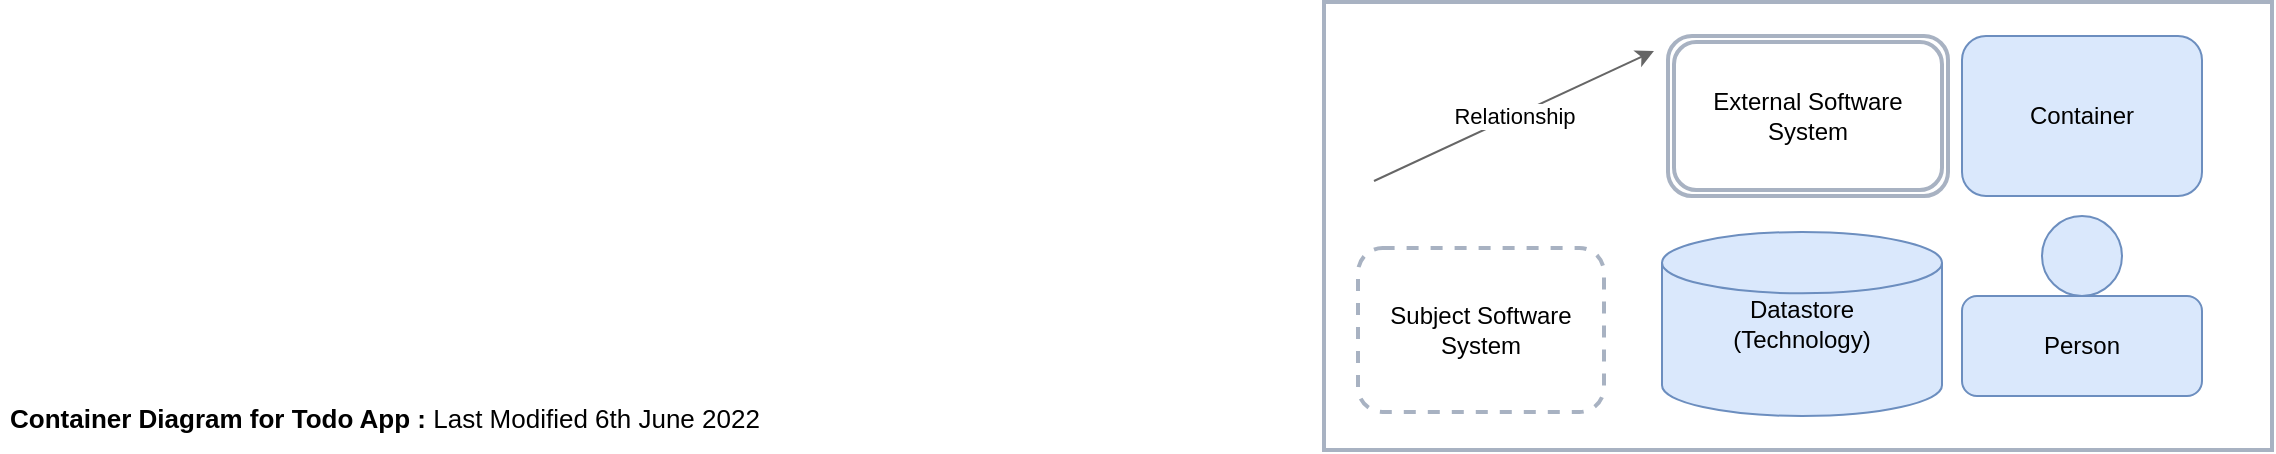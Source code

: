 <mxfile version="19.0.0" type="device"><diagram id="xhz2VXN6wJrF9SOYRH9q" name="Page-1"><mxGraphModel dx="1422" dy="865" grid="0" gridSize="10" guides="1" tooltips="1" connect="1" arrows="1" fold="1" page="1" pageScale="1" pageWidth="1169" pageHeight="827" math="0" shadow="0"><root><mxCell id="0"/><mxCell id="1" parent="0"/><mxCell id="x3UrMXTMdCy2_YmAkSnX-14" value="&lt;h1 style=&quot;font-size: 13px;&quot;&gt;Container Diagram for Todo App : &lt;span style=&quot;font-weight: normal;&quot;&gt;Last Modified 6th June 2022&lt;/span&gt;&lt;/h1&gt;" style="text;html=1;strokeColor=none;fillColor=none;spacing=5;spacingTop=-20;whiteSpace=wrap;overflow=hidden;rounded=0;fontSize=13;" vertex="1" parent="1"><mxGeometry x="21" y="793" width="597" height="19" as="geometry"/></mxCell><mxCell id="x3UrMXTMdCy2_YmAkSnX-15" value="" style="group" vertex="1" connectable="0" parent="1"><mxGeometry x="683" y="591" width="474" height="224" as="geometry"/></mxCell><mxCell id="x3UrMXTMdCy2_YmAkSnX-12" value="" style="rounded=0;whiteSpace=wrap;html=1;strokeColor=#A8B2C2;strokeWidth=2;" vertex="1" parent="x3UrMXTMdCy2_YmAkSnX-15"><mxGeometry width="474" height="224" as="geometry"/></mxCell><mxCell id="x3UrMXTMdCy2_YmAkSnX-9" value="" style="ellipse;whiteSpace=wrap;html=1;aspect=fixed;strokeWidth=1;fillColor=#dae8fc;strokeColor=#6c8ebf;" vertex="1" parent="x3UrMXTMdCy2_YmAkSnX-15"><mxGeometry x="359" y="107" width="40" height="40" as="geometry"/></mxCell><mxCell id="x3UrMXTMdCy2_YmAkSnX-1" value="Person" style="rounded=1;whiteSpace=wrap;html=1;fillColor=#dae8fc;strokeColor=#6c8ebf;" vertex="1" parent="x3UrMXTMdCy2_YmAkSnX-15"><mxGeometry x="319" y="147" width="120" height="50" as="geometry"/></mxCell><mxCell id="x3UrMXTMdCy2_YmAkSnX-2" value="Container" style="rounded=1;whiteSpace=wrap;html=1;fillColor=#dae8fc;strokeColor=#6c8ebf;" vertex="1" parent="x3UrMXTMdCy2_YmAkSnX-15"><mxGeometry x="319" y="17" width="120" height="80" as="geometry"/></mxCell><mxCell id="x3UrMXTMdCy2_YmAkSnX-5" value="External Software System" style="shape=ext;double=1;rounded=1;whiteSpace=wrap;html=1;strokeWidth=2;strokeColor=#A8B2C2;" vertex="1" parent="x3UrMXTMdCy2_YmAkSnX-15"><mxGeometry x="172" y="17" width="140" height="80" as="geometry"/></mxCell><mxCell id="x3UrMXTMdCy2_YmAkSnX-6" value="Relationship" style="endArrow=classic;html=1;rounded=0;fillColor=#f5f5f5;strokeColor=#666666;" edge="1" parent="x3UrMXTMdCy2_YmAkSnX-15"><mxGeometry width="50" height="50" relative="1" as="geometry"><mxPoint x="25" y="89.5" as="sourcePoint"/><mxPoint x="165" y="24.5" as="targetPoint"/></mxGeometry></mxCell><mxCell id="x3UrMXTMdCy2_YmAkSnX-7" value="Datastore&lt;br&gt;(Technology)" style="strokeWidth=1;html=1;shape=mxgraph.flowchart.database;whiteSpace=wrap;fillColor=#dae8fc;strokeColor=#6c8ebf;" vertex="1" parent="x3UrMXTMdCy2_YmAkSnX-15"><mxGeometry x="169" y="115" width="140" height="92" as="geometry"/></mxCell><mxCell id="x3UrMXTMdCy2_YmAkSnX-11" value="Subject Software System" style="rounded=1;whiteSpace=wrap;html=1;strokeColor=#A8B2C2;strokeWidth=2;dashed=1;" vertex="1" parent="x3UrMXTMdCy2_YmAkSnX-15"><mxGeometry x="17" y="123" width="123" height="82" as="geometry"/></mxCell></root></mxGraphModel></diagram></mxfile>